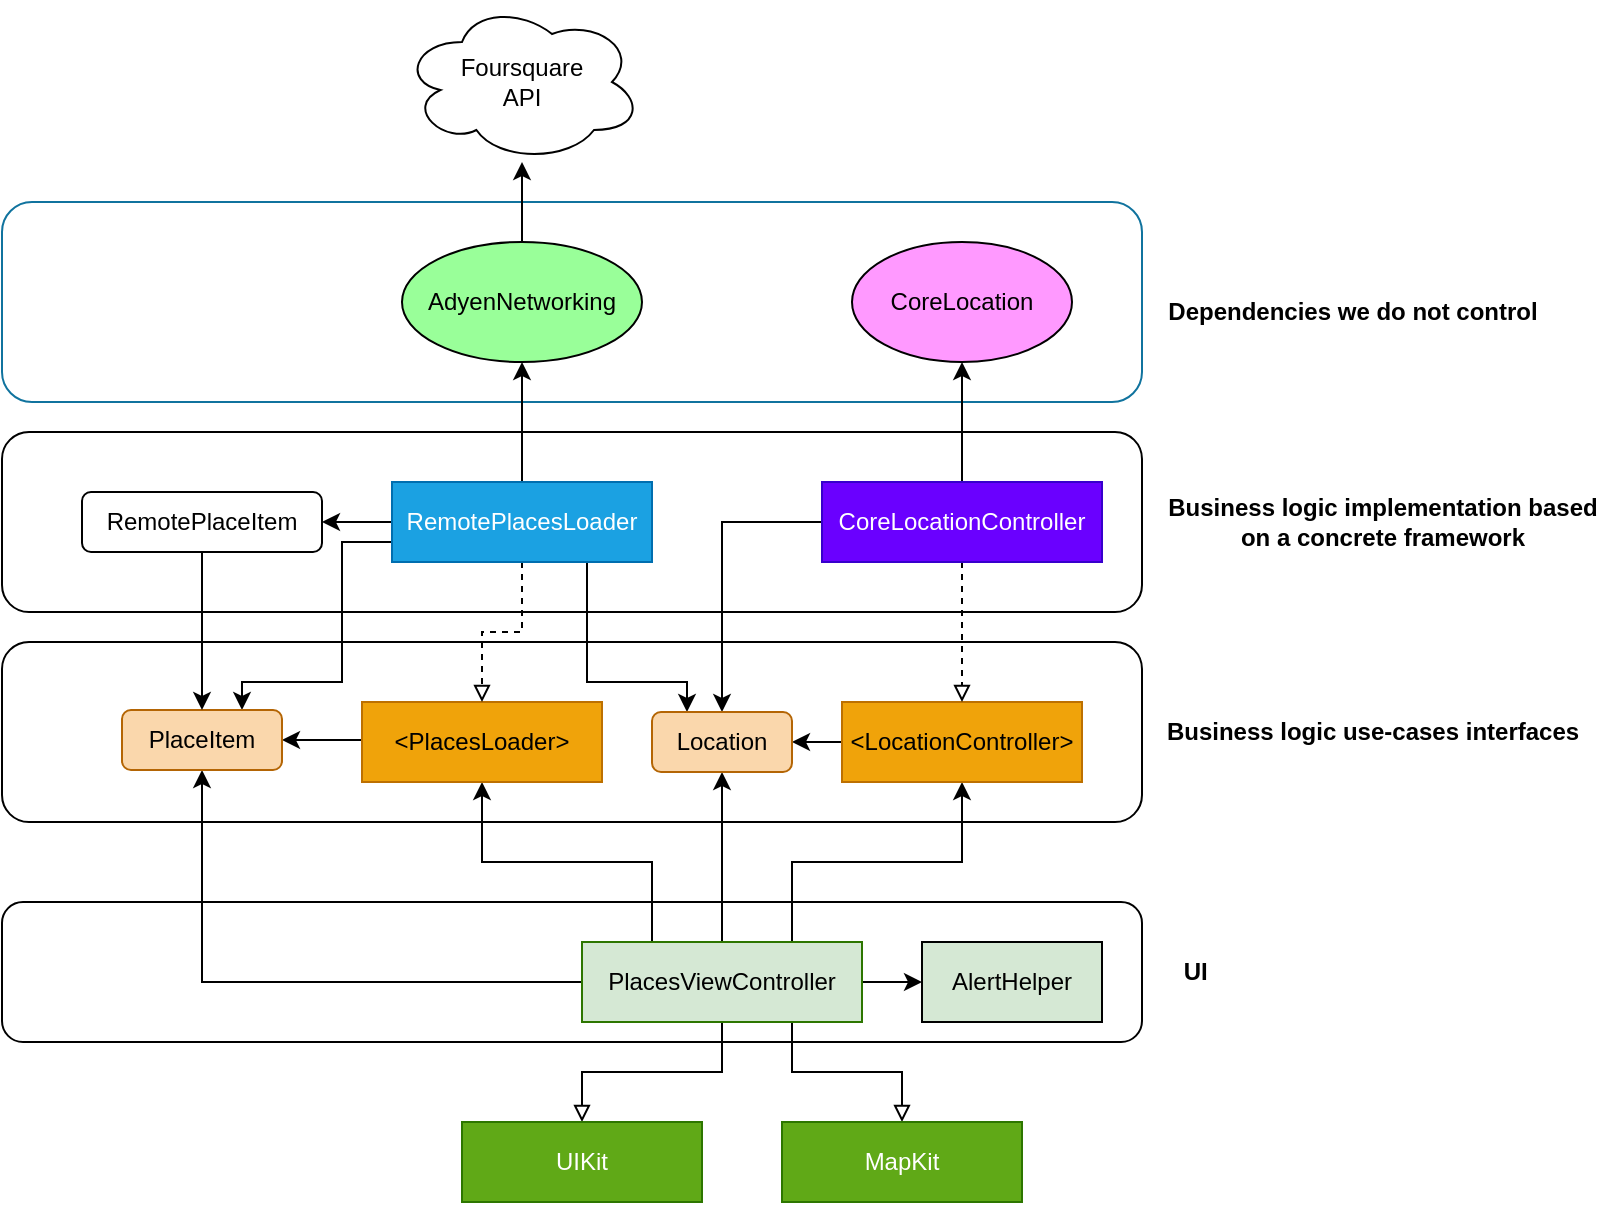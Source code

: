 <mxfile version="21.6.5" type="device">
  <diagram id="C5RBs43oDa-KdzZeNtuy" name="Page-1">
    <mxGraphModel dx="1026" dy="667" grid="1" gridSize="10" guides="1" tooltips="1" connect="1" arrows="1" fold="1" page="1" pageScale="1" pageWidth="1169" pageHeight="1654" background="none" math="0" shadow="0">
      <root>
        <mxCell id="WIyWlLk6GJQsqaUBKTNV-0" />
        <mxCell id="WIyWlLk6GJQsqaUBKTNV-1" parent="WIyWlLk6GJQsqaUBKTNV-0" />
        <mxCell id="05XnmWyHJhX3w0zN24I0-53" value="" style="rounded=1;whiteSpace=wrap;html=1;" vertex="1" parent="WIyWlLk6GJQsqaUBKTNV-1">
          <mxGeometry x="160" y="225" width="570" height="90" as="geometry" />
        </mxCell>
        <mxCell id="05XnmWyHJhX3w0zN24I0-25" value="" style="rounded=1;whiteSpace=wrap;html=1;" vertex="1" parent="WIyWlLk6GJQsqaUBKTNV-1">
          <mxGeometry x="160" y="460" width="570" height="70" as="geometry" />
        </mxCell>
        <mxCell id="05XnmWyHJhX3w0zN24I0-23" value="" style="rounded=1;whiteSpace=wrap;html=1;" vertex="1" parent="WIyWlLk6GJQsqaUBKTNV-1">
          <mxGeometry x="160" y="330" width="570" height="90" as="geometry" />
        </mxCell>
        <mxCell id="05XnmWyHJhX3w0zN24I0-19" value="" style="rounded=1;whiteSpace=wrap;html=1;fillColor=#FFFFFF;strokeColor=#10739e;" vertex="1" parent="WIyWlLk6GJQsqaUBKTNV-1">
          <mxGeometry x="160" y="110" width="570" height="100" as="geometry" />
        </mxCell>
        <mxCell id="05XnmWyHJhX3w0zN24I0-2" value="" style="edgeStyle=orthogonalEdgeStyle;rounded=0;orthogonalLoop=1;jettySize=auto;html=1;endArrow=block;endFill=0;strokeColor=#000000;" edge="1" parent="WIyWlLk6GJQsqaUBKTNV-1" source="05XnmWyHJhX3w0zN24I0-0" target="05XnmWyHJhX3w0zN24I0-1">
          <mxGeometry relative="1" as="geometry" />
        </mxCell>
        <mxCell id="05XnmWyHJhX3w0zN24I0-5" value="" style="edgeStyle=orthogonalEdgeStyle;rounded=0;orthogonalLoop=1;jettySize=auto;html=1;exitX=0.25;exitY=0;exitDx=0;exitDy=0;" edge="1" parent="WIyWlLk6GJQsqaUBKTNV-1" source="05XnmWyHJhX3w0zN24I0-0" target="05XnmWyHJhX3w0zN24I0-4">
          <mxGeometry relative="1" as="geometry" />
        </mxCell>
        <mxCell id="05XnmWyHJhX3w0zN24I0-9" style="edgeStyle=orthogonalEdgeStyle;rounded=0;orthogonalLoop=1;jettySize=auto;html=1;exitX=0.75;exitY=0;exitDx=0;exitDy=0;entryX=0.5;entryY=1;entryDx=0;entryDy=0;" edge="1" parent="WIyWlLk6GJQsqaUBKTNV-1" source="05XnmWyHJhX3w0zN24I0-0" target="05XnmWyHJhX3w0zN24I0-8">
          <mxGeometry relative="1" as="geometry" />
        </mxCell>
        <mxCell id="05XnmWyHJhX3w0zN24I0-28" style="edgeStyle=orthogonalEdgeStyle;rounded=0;orthogonalLoop=1;jettySize=auto;html=1;exitX=0.75;exitY=1;exitDx=0;exitDy=0;entryX=0.5;entryY=0;entryDx=0;entryDy=0;endArrow=block;endFill=0;" edge="1" parent="WIyWlLk6GJQsqaUBKTNV-1" source="05XnmWyHJhX3w0zN24I0-0" target="05XnmWyHJhX3w0zN24I0-27">
          <mxGeometry relative="1" as="geometry" />
        </mxCell>
        <mxCell id="05XnmWyHJhX3w0zN24I0-31" style="edgeStyle=orthogonalEdgeStyle;rounded=0;orthogonalLoop=1;jettySize=auto;html=1;exitX=1;exitY=0.5;exitDx=0;exitDy=0;entryX=0;entryY=0.5;entryDx=0;entryDy=0;" edge="1" parent="WIyWlLk6GJQsqaUBKTNV-1" source="05XnmWyHJhX3w0zN24I0-0" target="05XnmWyHJhX3w0zN24I0-30">
          <mxGeometry relative="1" as="geometry" />
        </mxCell>
        <mxCell id="05XnmWyHJhX3w0zN24I0-32" style="edgeStyle=orthogonalEdgeStyle;rounded=0;orthogonalLoop=1;jettySize=auto;html=1;exitX=0.5;exitY=0;exitDx=0;exitDy=0;entryX=0.5;entryY=1;entryDx=0;entryDy=0;" edge="1" parent="WIyWlLk6GJQsqaUBKTNV-1" source="05XnmWyHJhX3w0zN24I0-0" target="05XnmWyHJhX3w0zN24I0-29">
          <mxGeometry relative="1" as="geometry" />
        </mxCell>
        <mxCell id="05XnmWyHJhX3w0zN24I0-48" style="edgeStyle=orthogonalEdgeStyle;rounded=0;orthogonalLoop=1;jettySize=auto;html=1;exitX=0;exitY=0.5;exitDx=0;exitDy=0;entryX=0.5;entryY=1;entryDx=0;entryDy=0;" edge="1" parent="WIyWlLk6GJQsqaUBKTNV-1" source="05XnmWyHJhX3w0zN24I0-0" target="05XnmWyHJhX3w0zN24I0-40">
          <mxGeometry relative="1" as="geometry" />
        </mxCell>
        <mxCell id="05XnmWyHJhX3w0zN24I0-0" value="PlacesViewController" style="rounded=0;whiteSpace=wrap;html=1;fillColor=#D5E8D4;fontColor=#000000;strokeColor=#2D7600;" vertex="1" parent="WIyWlLk6GJQsqaUBKTNV-1">
          <mxGeometry x="450" y="480" width="140" height="40" as="geometry" />
        </mxCell>
        <mxCell id="05XnmWyHJhX3w0zN24I0-1" value="UIKit" style="rounded=0;whiteSpace=wrap;html=1;strokeColor=#2D7600;fontColor=#ffffff;fillColor=#60a917;" vertex="1" parent="WIyWlLk6GJQsqaUBKTNV-1">
          <mxGeometry x="390" y="570" width="120" height="40" as="geometry" />
        </mxCell>
        <mxCell id="05XnmWyHJhX3w0zN24I0-42" style="edgeStyle=orthogonalEdgeStyle;rounded=0;orthogonalLoop=1;jettySize=auto;html=1;exitX=0;exitY=0.5;exitDx=0;exitDy=0;entryX=1;entryY=0.5;entryDx=0;entryDy=0;" edge="1" parent="WIyWlLk6GJQsqaUBKTNV-1" source="05XnmWyHJhX3w0zN24I0-4" target="05XnmWyHJhX3w0zN24I0-40">
          <mxGeometry relative="1" as="geometry">
            <Array as="points">
              <mxPoint x="340" y="379" />
            </Array>
          </mxGeometry>
        </mxCell>
        <mxCell id="05XnmWyHJhX3w0zN24I0-4" value="&amp;lt;PlacesLoader&amp;gt;" style="rounded=0;whiteSpace=wrap;html=1;fillColor=#f0a30a;fontColor=#000000;strokeColor=#BD7000;" vertex="1" parent="WIyWlLk6GJQsqaUBKTNV-1">
          <mxGeometry x="340" y="360" width="120" height="40" as="geometry" />
        </mxCell>
        <mxCell id="05XnmWyHJhX3w0zN24I0-7" value="" style="edgeStyle=orthogonalEdgeStyle;rounded=0;orthogonalLoop=1;jettySize=auto;html=1;dashed=1;endArrow=block;endFill=0;strokeColor=#000000;" edge="1" parent="WIyWlLk6GJQsqaUBKTNV-1" source="05XnmWyHJhX3w0zN24I0-6" target="05XnmWyHJhX3w0zN24I0-4">
          <mxGeometry relative="1" as="geometry" />
        </mxCell>
        <mxCell id="05XnmWyHJhX3w0zN24I0-17" value="" style="edgeStyle=orthogonalEdgeStyle;rounded=0;orthogonalLoop=1;jettySize=auto;html=1;" edge="1" parent="WIyWlLk6GJQsqaUBKTNV-1" source="05XnmWyHJhX3w0zN24I0-6" target="05XnmWyHJhX3w0zN24I0-16">
          <mxGeometry relative="1" as="geometry" />
        </mxCell>
        <mxCell id="05XnmWyHJhX3w0zN24I0-49" style="edgeStyle=orthogonalEdgeStyle;rounded=0;orthogonalLoop=1;jettySize=auto;html=1;entryX=0.75;entryY=0;entryDx=0;entryDy=0;" edge="1" parent="WIyWlLk6GJQsqaUBKTNV-1" source="05XnmWyHJhX3w0zN24I0-6" target="05XnmWyHJhX3w0zN24I0-40">
          <mxGeometry relative="1" as="geometry">
            <Array as="points">
              <mxPoint x="330" y="280" />
              <mxPoint x="330" y="350" />
              <mxPoint x="280" y="350" />
            </Array>
          </mxGeometry>
        </mxCell>
        <mxCell id="05XnmWyHJhX3w0zN24I0-52" style="edgeStyle=orthogonalEdgeStyle;rounded=0;orthogonalLoop=1;jettySize=auto;html=1;exitX=0;exitY=0.25;exitDx=0;exitDy=0;entryX=1;entryY=0.5;entryDx=0;entryDy=0;" edge="1" parent="WIyWlLk6GJQsqaUBKTNV-1" source="05XnmWyHJhX3w0zN24I0-6" target="05XnmWyHJhX3w0zN24I0-45">
          <mxGeometry relative="1" as="geometry">
            <Array as="points">
              <mxPoint x="355" y="270" />
            </Array>
          </mxGeometry>
        </mxCell>
        <mxCell id="05XnmWyHJhX3w0zN24I0-54" style="edgeStyle=orthogonalEdgeStyle;rounded=0;orthogonalLoop=1;jettySize=auto;html=1;exitX=0.75;exitY=1;exitDx=0;exitDy=0;entryX=0.25;entryY=0;entryDx=0;entryDy=0;" edge="1" parent="WIyWlLk6GJQsqaUBKTNV-1" source="05XnmWyHJhX3w0zN24I0-6" target="05XnmWyHJhX3w0zN24I0-29">
          <mxGeometry relative="1" as="geometry">
            <Array as="points">
              <mxPoint x="453" y="350" />
              <mxPoint x="503" y="350" />
            </Array>
          </mxGeometry>
        </mxCell>
        <mxCell id="05XnmWyHJhX3w0zN24I0-6" value="RemotePlacesLoader" style="rounded=0;whiteSpace=wrap;html=1;fontColor=#ffffff;labelBorderColor=none;strokeColor=#006EAF;fillColor=#1ba1e2;" vertex="1" parent="WIyWlLk6GJQsqaUBKTNV-1">
          <mxGeometry x="355" y="250" width="130" height="40" as="geometry" />
        </mxCell>
        <mxCell id="05XnmWyHJhX3w0zN24I0-38" value="" style="edgeStyle=orthogonalEdgeStyle;rounded=0;orthogonalLoop=1;jettySize=auto;html=1;" edge="1" parent="WIyWlLk6GJQsqaUBKTNV-1" source="05XnmWyHJhX3w0zN24I0-8" target="05XnmWyHJhX3w0zN24I0-29">
          <mxGeometry relative="1" as="geometry" />
        </mxCell>
        <mxCell id="05XnmWyHJhX3w0zN24I0-8" value="&amp;lt;LocationController&amp;gt;" style="rounded=0;whiteSpace=wrap;html=1;fillColor=#f0a30a;fontColor=#000000;strokeColor=#BD7000;" vertex="1" parent="WIyWlLk6GJQsqaUBKTNV-1">
          <mxGeometry x="580" y="360" width="120" height="40" as="geometry" />
        </mxCell>
        <mxCell id="05XnmWyHJhX3w0zN24I0-11" value="" style="edgeStyle=orthogonalEdgeStyle;rounded=0;orthogonalLoop=1;jettySize=auto;html=1;dashed=1;endArrow=block;endFill=0;" edge="1" parent="WIyWlLk6GJQsqaUBKTNV-1" source="05XnmWyHJhX3w0zN24I0-10" target="05XnmWyHJhX3w0zN24I0-8">
          <mxGeometry relative="1" as="geometry" />
        </mxCell>
        <mxCell id="05XnmWyHJhX3w0zN24I0-15" value="" style="edgeStyle=orthogonalEdgeStyle;rounded=0;orthogonalLoop=1;jettySize=auto;html=1;" edge="1" parent="WIyWlLk6GJQsqaUBKTNV-1" source="05XnmWyHJhX3w0zN24I0-10" target="05XnmWyHJhX3w0zN24I0-13">
          <mxGeometry relative="1" as="geometry" />
        </mxCell>
        <mxCell id="05XnmWyHJhX3w0zN24I0-33" style="edgeStyle=orthogonalEdgeStyle;rounded=0;orthogonalLoop=1;jettySize=auto;html=1;exitX=0;exitY=0.5;exitDx=0;exitDy=0;entryX=0.5;entryY=0;entryDx=0;entryDy=0;" edge="1" parent="WIyWlLk6GJQsqaUBKTNV-1" source="05XnmWyHJhX3w0zN24I0-10" target="05XnmWyHJhX3w0zN24I0-29">
          <mxGeometry relative="1" as="geometry" />
        </mxCell>
        <mxCell id="05XnmWyHJhX3w0zN24I0-10" value="CoreLocationController" style="rounded=0;whiteSpace=wrap;html=1;fillColor=#6a00ff;fontColor=#ffffff;strokeColor=#3700CC;" vertex="1" parent="WIyWlLk6GJQsqaUBKTNV-1">
          <mxGeometry x="570" y="250" width="140" height="40" as="geometry" />
        </mxCell>
        <mxCell id="05XnmWyHJhX3w0zN24I0-12" value="Foursquare&lt;br&gt;API" style="ellipse;shape=cloud;whiteSpace=wrap;html=1;" vertex="1" parent="WIyWlLk6GJQsqaUBKTNV-1">
          <mxGeometry x="360" y="10" width="120" height="80" as="geometry" />
        </mxCell>
        <mxCell id="05XnmWyHJhX3w0zN24I0-13" value="CoreLocation" style="ellipse;whiteSpace=wrap;html=1;fillColor=#FF99FF;" vertex="1" parent="WIyWlLk6GJQsqaUBKTNV-1">
          <mxGeometry x="585" y="130" width="110" height="60" as="geometry" />
        </mxCell>
        <mxCell id="05XnmWyHJhX3w0zN24I0-18" value="" style="edgeStyle=orthogonalEdgeStyle;rounded=0;orthogonalLoop=1;jettySize=auto;html=1;" edge="1" parent="WIyWlLk6GJQsqaUBKTNV-1" source="05XnmWyHJhX3w0zN24I0-16" target="05XnmWyHJhX3w0zN24I0-12">
          <mxGeometry relative="1" as="geometry" />
        </mxCell>
        <mxCell id="05XnmWyHJhX3w0zN24I0-16" value="AdyenNetworking" style="ellipse;whiteSpace=wrap;html=1;fillColor=#99FF99;" vertex="1" parent="WIyWlLk6GJQsqaUBKTNV-1">
          <mxGeometry x="360" y="130" width="120" height="60" as="geometry" />
        </mxCell>
        <mxCell id="05XnmWyHJhX3w0zN24I0-27" value="MapKit" style="rounded=0;whiteSpace=wrap;html=1;strokeColor=#2D7600;fontColor=#ffffff;fillColor=#60a917;" vertex="1" parent="WIyWlLk6GJQsqaUBKTNV-1">
          <mxGeometry x="550" y="570" width="120" height="40" as="geometry" />
        </mxCell>
        <mxCell id="05XnmWyHJhX3w0zN24I0-29" value="Location" style="rounded=1;whiteSpace=wrap;html=1;fillColor=#fad7ac;strokeColor=#b46504;" vertex="1" parent="WIyWlLk6GJQsqaUBKTNV-1">
          <mxGeometry x="485" y="365" width="70" height="30" as="geometry" />
        </mxCell>
        <mxCell id="05XnmWyHJhX3w0zN24I0-30" value="AlertHelper" style="whiteSpace=wrap;html=1;fillColor=#D5E8D4;" vertex="1" parent="WIyWlLk6GJQsqaUBKTNV-1">
          <mxGeometry x="620" y="480" width="90" height="40" as="geometry" />
        </mxCell>
        <mxCell id="05XnmWyHJhX3w0zN24I0-40" value="PlaceItem" style="rounded=1;whiteSpace=wrap;html=1;fillColor=#fad7ac;strokeColor=#b46504;" vertex="1" parent="WIyWlLk6GJQsqaUBKTNV-1">
          <mxGeometry x="220" y="364" width="80" height="30" as="geometry" />
        </mxCell>
        <mxCell id="05XnmWyHJhX3w0zN24I0-55" style="edgeStyle=orthogonalEdgeStyle;rounded=0;orthogonalLoop=1;jettySize=auto;html=1;exitX=0.5;exitY=1;exitDx=0;exitDy=0;entryX=0.5;entryY=0;entryDx=0;entryDy=0;" edge="1" parent="WIyWlLk6GJQsqaUBKTNV-1" source="05XnmWyHJhX3w0zN24I0-45" target="05XnmWyHJhX3w0zN24I0-40">
          <mxGeometry relative="1" as="geometry" />
        </mxCell>
        <mxCell id="05XnmWyHJhX3w0zN24I0-45" value="RemotePlaceItem" style="rounded=1;whiteSpace=wrap;html=1;" vertex="1" parent="WIyWlLk6GJQsqaUBKTNV-1">
          <mxGeometry x="200" y="255" width="120" height="30" as="geometry" />
        </mxCell>
        <mxCell id="05XnmWyHJhX3w0zN24I0-56" value="Business logic implementation based &lt;br&gt;on a concrete framework" style="text;html=1;align=center;verticalAlign=middle;resizable=0;points=[];autosize=1;strokeColor=none;fillColor=none;fontStyle=1" vertex="1" parent="WIyWlLk6GJQsqaUBKTNV-1">
          <mxGeometry x="730" y="250" width="240" height="40" as="geometry" />
        </mxCell>
        <mxCell id="05XnmWyHJhX3w0zN24I0-57" value="Business logic use-cases interfaces" style="text;html=1;align=center;verticalAlign=middle;resizable=0;points=[];autosize=1;strokeColor=none;fillColor=none;fontStyle=1" vertex="1" parent="WIyWlLk6GJQsqaUBKTNV-1">
          <mxGeometry x="730" y="360" width="230" height="30" as="geometry" />
        </mxCell>
        <mxCell id="05XnmWyHJhX3w0zN24I0-58" value="UI&amp;nbsp;" style="text;html=1;align=center;verticalAlign=middle;resizable=0;points=[];autosize=1;strokeColor=none;fillColor=none;fontStyle=1" vertex="1" parent="WIyWlLk6GJQsqaUBKTNV-1">
          <mxGeometry x="738" y="480" width="40" height="30" as="geometry" />
        </mxCell>
        <mxCell id="05XnmWyHJhX3w0zN24I0-59" value="Dependencies we do not control" style="text;html=1;align=center;verticalAlign=middle;resizable=0;points=[];autosize=1;strokeColor=none;fillColor=none;fontStyle=1" vertex="1" parent="WIyWlLk6GJQsqaUBKTNV-1">
          <mxGeometry x="730" y="150" width="210" height="30" as="geometry" />
        </mxCell>
      </root>
    </mxGraphModel>
  </diagram>
</mxfile>
